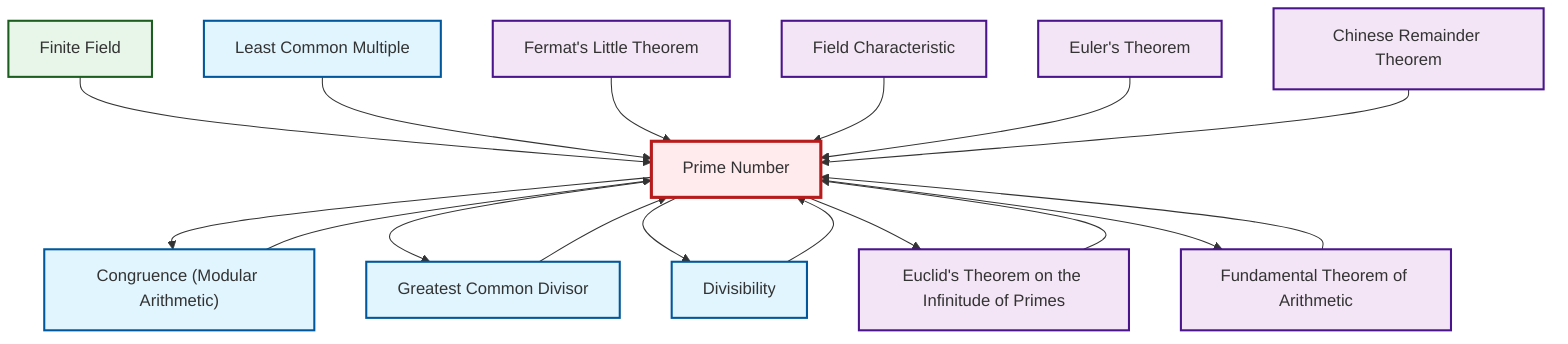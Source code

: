 graph TD
    classDef definition fill:#e1f5fe,stroke:#01579b,stroke-width:2px
    classDef theorem fill:#f3e5f5,stroke:#4a148c,stroke-width:2px
    classDef axiom fill:#fff3e0,stroke:#e65100,stroke-width:2px
    classDef example fill:#e8f5e9,stroke:#1b5e20,stroke-width:2px
    classDef current fill:#ffebee,stroke:#b71c1c,stroke-width:3px
    def-lcm["Least Common Multiple"]:::definition
    def-gcd["Greatest Common Divisor"]:::definition
    thm-euler["Euler's Theorem"]:::theorem
    thm-chinese-remainder["Chinese Remainder Theorem"]:::theorem
    thm-fundamental-arithmetic["Fundamental Theorem of Arithmetic"]:::theorem
    ex-finite-field["Finite Field"]:::example
    thm-euclid-infinitude-primes["Euclid's Theorem on the Infinitude of Primes"]:::theorem
    def-divisibility["Divisibility"]:::definition
    def-congruence["Congruence (Modular Arithmetic)"]:::definition
    thm-fermat-little["Fermat's Little Theorem"]:::theorem
    thm-field-characteristic["Field Characteristic"]:::theorem
    def-prime["Prime Number"]:::definition
    def-prime --> def-congruence
    ex-finite-field --> def-prime
    def-lcm --> def-prime
    thm-euclid-infinitude-primes --> def-prime
    thm-fermat-little --> def-prime
    def-prime --> def-gcd
    thm-field-characteristic --> def-prime
    def-gcd --> def-prime
    def-prime --> def-divisibility
    def-prime --> thm-euclid-infinitude-primes
    def-divisibility --> def-prime
    def-prime --> thm-fundamental-arithmetic
    thm-fundamental-arithmetic --> def-prime
    thm-euler --> def-prime
    thm-chinese-remainder --> def-prime
    def-congruence --> def-prime
    class def-prime current